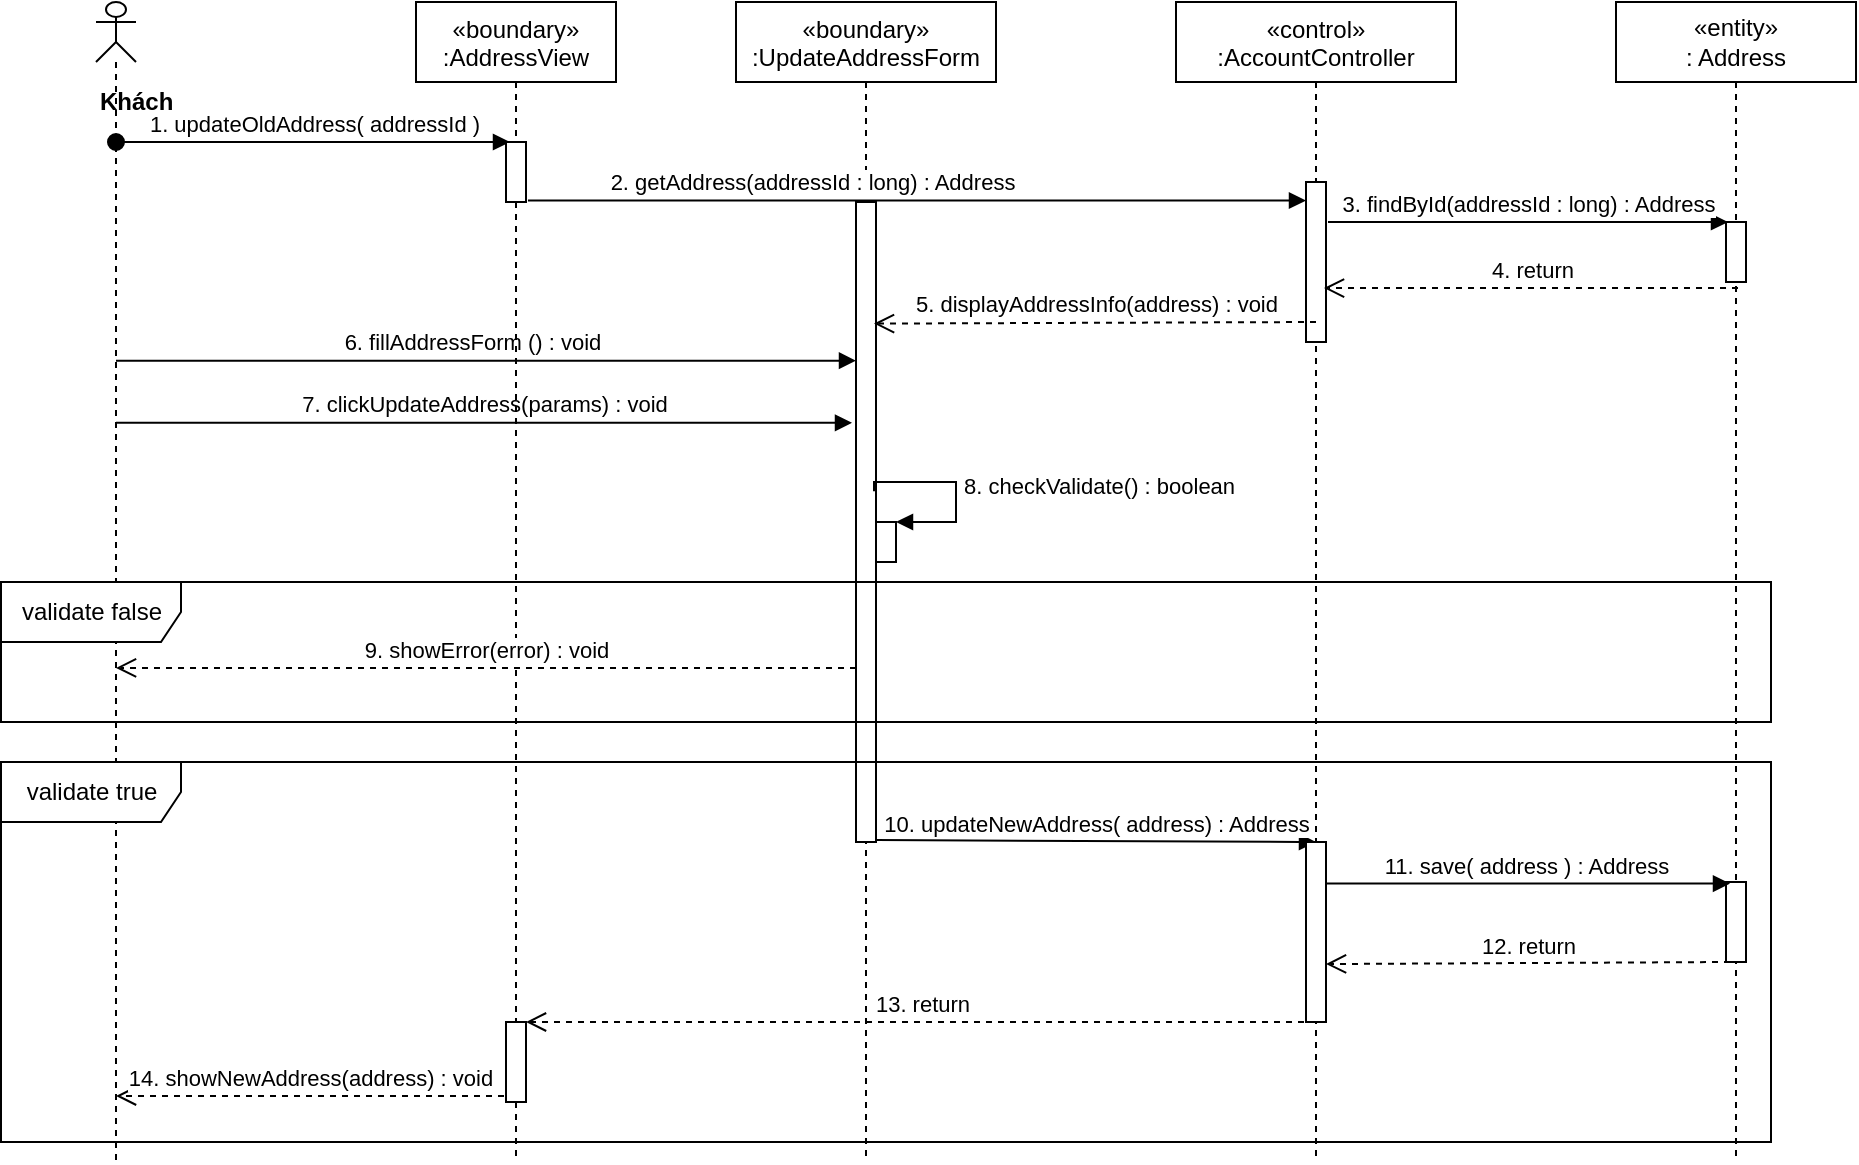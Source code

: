 <mxfile version="14.7.0" type="device"><diagram id="kgpKYQtTHZ0yAKxKKP6v" name="Page-1"><mxGraphModel dx="1958" dy="425" grid="1" gridSize="10" guides="1" tooltips="1" connect="1" arrows="1" fold="1" page="1" pageScale="1" pageWidth="850" pageHeight="1100" math="0" shadow="0"><root><mxCell id="0"/><mxCell id="1" parent="0"/><mxCell id="0-JiXTUDrd28F5XbbV1z-33" value="«boundary»&#10;:UpdateAddressForm" style="shape=umlLifeline;perimeter=lifelinePerimeter;container=1;collapsible=0;recursiveResize=0;rounded=0;shadow=0;strokeWidth=1;" vertex="1" parent="1"><mxGeometry x="330" y="60" width="130" height="580" as="geometry"/></mxCell><mxCell id="0-JiXTUDrd28F5XbbV1z-34" value="" style="html=1;points=[];perimeter=orthogonalPerimeter;" vertex="1" parent="0-JiXTUDrd28F5XbbV1z-33"><mxGeometry x="60" y="100" width="10" height="320" as="geometry"/></mxCell><mxCell id="0-JiXTUDrd28F5XbbV1z-35" value="«control»&#10;:AccountController" style="shape=umlLifeline;perimeter=lifelinePerimeter;container=1;collapsible=0;recursiveResize=0;rounded=0;shadow=0;strokeWidth=1;size=40;" vertex="1" parent="1"><mxGeometry x="550" y="60" width="140" height="580" as="geometry"/></mxCell><mxCell id="0-JiXTUDrd28F5XbbV1z-36" value="&lt;div&gt;&lt;b&gt;Khách&lt;/b&gt;&lt;/div&gt;" style="shape=umlLifeline;participant=umlActor;perimeter=lifelinePerimeter;whiteSpace=wrap;html=1;container=1;collapsible=0;recursiveResize=0;verticalAlign=top;spacingTop=36;outlineConnect=0;align=left;size=30;" vertex="1" parent="1"><mxGeometry x="10" y="60" width="20" height="580" as="geometry"/></mxCell><mxCell id="0-JiXTUDrd28F5XbbV1z-37" value="1. updateOldAddress( addressId )" style="html=1;verticalAlign=bottom;startArrow=oval;startFill=1;endArrow=block;startSize=8;entryX=0.2;entryY=0;entryDx=0;entryDy=0;entryPerimeter=0;" edge="1" parent="1" source="0-JiXTUDrd28F5XbbV1z-36" target="0-JiXTUDrd28F5XbbV1z-46"><mxGeometry width="60" relative="1" as="geometry"><mxPoint x="390" y="220" as="sourcePoint"/><mxPoint x="450" y="220" as="targetPoint"/></mxGeometry></mxCell><mxCell id="0-JiXTUDrd28F5XbbV1z-38" value="6. fillAddressForm () : void" style="html=1;verticalAlign=bottom;endArrow=block;entryX=0;entryY=0.248;entryDx=0;entryDy=0;entryPerimeter=0;" edge="1" parent="1" source="0-JiXTUDrd28F5XbbV1z-36" target="0-JiXTUDrd28F5XbbV1z-34"><mxGeometry x="-0.037" width="80" relative="1" as="geometry"><mxPoint x="380" y="220" as="sourcePoint"/><mxPoint x="310" y="211" as="targetPoint"/><mxPoint as="offset"/></mxGeometry></mxCell><mxCell id="0-JiXTUDrd28F5XbbV1z-39" value="7. clickUpdateAddress(params) : void" style="html=1;verticalAlign=bottom;endArrow=block;entryX=-0.2;entryY=0.345;entryDx=0;entryDy=0;entryPerimeter=0;" edge="1" parent="1" source="0-JiXTUDrd28F5XbbV1z-36" target="0-JiXTUDrd28F5XbbV1z-34"><mxGeometry width="80" relative="1" as="geometry"><mxPoint x="380" y="320" as="sourcePoint"/><mxPoint x="320" y="243" as="targetPoint"/></mxGeometry></mxCell><mxCell id="0-JiXTUDrd28F5XbbV1z-40" value="10. updateNewAddress( address) : Address" style="html=1;verticalAlign=bottom;endArrow=block;entryX=0.5;entryY=0;entryDx=0;entryDy=0;entryPerimeter=0;startArrow=none;exitX=1;exitY=0.997;exitDx=0;exitDy=0;exitPerimeter=0;" edge="1" parent="1" source="0-JiXTUDrd28F5XbbV1z-34" target="0-JiXTUDrd28F5XbbV1z-54"><mxGeometry width="80" relative="1" as="geometry"><mxPoint x="470" y="480" as="sourcePoint"/><mxPoint x="460" y="320" as="targetPoint"/></mxGeometry></mxCell><mxCell id="0-JiXTUDrd28F5XbbV1z-41" value="&lt;span&gt;«entity»&lt;br&gt;&lt;/span&gt;: Address" style="shape=umlLifeline;perimeter=lifelinePerimeter;whiteSpace=wrap;html=1;container=1;collapsible=0;recursiveResize=0;outlineConnect=0;" vertex="1" parent="1"><mxGeometry x="770" y="60" width="120" height="580" as="geometry"/></mxCell><mxCell id="0-JiXTUDrd28F5XbbV1z-42" value="" style="points=[];perimeter=orthogonalPerimeter;rounded=0;shadow=0;strokeWidth=1;" vertex="1" parent="0-JiXTUDrd28F5XbbV1z-41"><mxGeometry x="55" y="440" width="10" height="40" as="geometry"/></mxCell><mxCell id="0-JiXTUDrd28F5XbbV1z-43" value="11. save( address ) : Address" style="html=1;verticalAlign=bottom;endArrow=block;exitX=0.9;exitY=0.231;exitDx=0;exitDy=0;exitPerimeter=0;entryX=0.2;entryY=0.02;entryDx=0;entryDy=0;entryPerimeter=0;" edge="1" parent="1" source="0-JiXTUDrd28F5XbbV1z-54" target="0-JiXTUDrd28F5XbbV1z-42"><mxGeometry width="80" relative="1" as="geometry"><mxPoint x="590" y="400" as="sourcePoint"/><mxPoint x="750" y="500" as="targetPoint"/></mxGeometry></mxCell><mxCell id="0-JiXTUDrd28F5XbbV1z-44" value="12. return" style="html=1;verticalAlign=bottom;endArrow=open;dashed=1;endSize=8;entryX=1;entryY=0.678;entryDx=0;entryDy=0;entryPerimeter=0;exitX=0.2;exitY=1;exitDx=0;exitDy=0;exitPerimeter=0;" edge="1" parent="1" target="0-JiXTUDrd28F5XbbV1z-54" source="0-JiXTUDrd28F5XbbV1z-42"><mxGeometry relative="1" as="geometry"><mxPoint x="810" y="541" as="sourcePoint"/><mxPoint x="640" y="540" as="targetPoint"/></mxGeometry></mxCell><mxCell id="0-JiXTUDrd28F5XbbV1z-45" value="«boundary»&#10;:AddressView" style="shape=umlLifeline;perimeter=lifelinePerimeter;container=1;collapsible=0;recursiveResize=0;rounded=0;shadow=0;strokeWidth=1;" vertex="1" parent="1"><mxGeometry x="170" y="60" width="100" height="580" as="geometry"/></mxCell><mxCell id="0-JiXTUDrd28F5XbbV1z-46" value="" style="points=[];perimeter=orthogonalPerimeter;rounded=0;shadow=0;strokeWidth=1;" vertex="1" parent="0-JiXTUDrd28F5XbbV1z-45"><mxGeometry x="45" y="70" width="10" height="30" as="geometry"/></mxCell><mxCell id="0-JiXTUDrd28F5XbbV1z-47" value=".&amp;nbsp;" style="html=1;verticalAlign=bottom;endArrow=block;exitX=1.1;exitY=0.975;exitDx=0;exitDy=0;exitPerimeter=0;" edge="1" parent="1" source="0-JiXTUDrd28F5XbbV1z-46" target="0-JiXTUDrd28F5XbbV1z-58"><mxGeometry width="80" relative="1" as="geometry"><mxPoint x="220" y="180" as="sourcePoint"/><mxPoint x="530" y="180" as="targetPoint"/></mxGeometry></mxCell><mxCell id="0-JiXTUDrd28F5XbbV1z-48" value="2. getAddress(addressId : long) : Address" style="edgeLabel;html=1;align=center;verticalAlign=middle;resizable=0;points=[];" vertex="1" connectable="0" parent="0-JiXTUDrd28F5XbbV1z-47"><mxGeometry x="-0.344" y="-2" relative="1" as="geometry"><mxPoint x="14" y="-12" as="offset"/></mxGeometry></mxCell><mxCell id="0-JiXTUDrd28F5XbbV1z-49" value="" style="html=1;points=[];perimeter=orthogonalPerimeter;" vertex="1" parent="1"><mxGeometry x="400" y="320" width="10" height="20" as="geometry"/></mxCell><mxCell id="0-JiXTUDrd28F5XbbV1z-50" value="8. checkValidate() : boolean" style="edgeStyle=orthogonalEdgeStyle;html=1;align=left;spacingLeft=2;endArrow=block;rounded=0;entryX=1;entryY=0;exitX=0.9;exitY=0.452;exitDx=0;exitDy=0;exitPerimeter=0;" edge="1" parent="1" source="0-JiXTUDrd28F5XbbV1z-34" target="0-JiXTUDrd28F5XbbV1z-49"><mxGeometry relative="1" as="geometry"><mxPoint x="405" y="300" as="sourcePoint"/><Array as="points"><mxPoint x="440" y="300"/><mxPoint x="440" y="320"/></Array></mxGeometry></mxCell><mxCell id="0-JiXTUDrd28F5XbbV1z-51" value="9. showError(error) : void" style="html=1;verticalAlign=bottom;endArrow=open;dashed=1;endSize=8;exitX=0;exitY=0.728;exitDx=0;exitDy=0;exitPerimeter=0;" edge="1" parent="1" target="0-JiXTUDrd28F5XbbV1z-36" source="0-JiXTUDrd28F5XbbV1z-34"><mxGeometry relative="1" as="geometry"><mxPoint x="337" y="390" as="sourcePoint"/><mxPoint x="380" y="330" as="targetPoint"/></mxGeometry></mxCell><mxCell id="0-JiXTUDrd28F5XbbV1z-53" value="13. return" style="html=1;verticalAlign=bottom;endArrow=open;dashed=1;endSize=8;entryX=1;entryY=0;entryDx=0;entryDy=0;entryPerimeter=0;startArrow=none;exitX=0.5;exitY=1;exitDx=0;exitDy=0;exitPerimeter=0;" edge="1" parent="1" source="0-JiXTUDrd28F5XbbV1z-54" target="0-JiXTUDrd28F5XbbV1z-55"><mxGeometry relative="1" as="geometry"><mxPoint x="280" y="540" as="sourcePoint"/><mxPoint x="380" y="430" as="targetPoint"/></mxGeometry></mxCell><mxCell id="0-JiXTUDrd28F5XbbV1z-54" value="" style="points=[];perimeter=orthogonalPerimeter;rounded=0;shadow=0;strokeWidth=1;" vertex="1" parent="1"><mxGeometry x="615" y="480" width="10" height="90" as="geometry"/></mxCell><mxCell id="0-JiXTUDrd28F5XbbV1z-55" value="" style="html=1;points=[];perimeter=orthogonalPerimeter;" vertex="1" parent="1"><mxGeometry x="215" y="570" width="10" height="40" as="geometry"/></mxCell><mxCell id="0-JiXTUDrd28F5XbbV1z-56" value="14. showNewAddress(address) : void" style="html=1;verticalAlign=bottom;endArrow=open;dashed=1;endSize=8;exitX=-0.1;exitY=0.925;exitDx=0;exitDy=0;exitPerimeter=0;" edge="1" parent="1" source="0-JiXTUDrd28F5XbbV1z-55" target="0-JiXTUDrd28F5XbbV1z-36"><mxGeometry relative="1" as="geometry"><mxPoint x="460" y="530" as="sourcePoint"/><mxPoint x="380" y="530" as="targetPoint"/></mxGeometry></mxCell><mxCell id="0-JiXTUDrd28F5XbbV1z-58" value="" style="html=1;points=[];perimeter=orthogonalPerimeter;" vertex="1" parent="1"><mxGeometry x="615" y="150" width="10" height="80" as="geometry"/></mxCell><mxCell id="0-JiXTUDrd28F5XbbV1z-59" value="3. findById(addressId : long) : Address" style="html=1;verticalAlign=bottom;endArrow=block;exitX=1.1;exitY=0.25;exitDx=0;exitDy=0;exitPerimeter=0;entryX=0.1;entryY=0;entryDx=0;entryDy=0;entryPerimeter=0;" edge="1" parent="1" source="0-JiXTUDrd28F5XbbV1z-58" target="0-JiXTUDrd28F5XbbV1z-60"><mxGeometry width="80" relative="1" as="geometry"><mxPoint x="640" y="220" as="sourcePoint"/><mxPoint x="460" y="220" as="targetPoint"/></mxGeometry></mxCell><mxCell id="0-JiXTUDrd28F5XbbV1z-60" value="" style="html=1;points=[];perimeter=orthogonalPerimeter;" vertex="1" parent="1"><mxGeometry x="825" y="170" width="10" height="30" as="geometry"/></mxCell><mxCell id="0-JiXTUDrd28F5XbbV1z-61" value="4. return" style="html=1;verticalAlign=bottom;endArrow=open;dashed=1;endSize=8;exitX=0.6;exitY=1.1;exitDx=0;exitDy=0;exitPerimeter=0;entryX=0.9;entryY=0.663;entryDx=0;entryDy=0;entryPerimeter=0;" edge="1" parent="1" source="0-JiXTUDrd28F5XbbV1z-60" target="0-JiXTUDrd28F5XbbV1z-58"><mxGeometry relative="1" as="geometry"><mxPoint x="460" y="220" as="sourcePoint"/><mxPoint x="630" y="220" as="targetPoint"/></mxGeometry></mxCell><mxCell id="0-JiXTUDrd28F5XbbV1z-62" value="5. displayAddressInfo(address) : void" style="html=1;verticalAlign=bottom;endArrow=open;dashed=1;endSize=8;exitX=0.5;exitY=0.875;exitDx=0;exitDy=0;exitPerimeter=0;entryX=0.9;entryY=0.19;entryDx=0;entryDy=0;entryPerimeter=0;" edge="1" parent="1" source="0-JiXTUDrd28F5XbbV1z-58" target="0-JiXTUDrd28F5XbbV1z-34"><mxGeometry relative="1" as="geometry"><mxPoint x="460" y="220" as="sourcePoint"/><mxPoint x="410" y="220" as="targetPoint"/></mxGeometry></mxCell><mxCell id="0-JiXTUDrd28F5XbbV1z-52" value="validate false" style="shape=umlFrame;whiteSpace=wrap;html=1;width=90;height=30;" vertex="1" parent="1"><mxGeometry x="-37.5" y="350" width="885" height="70" as="geometry"/></mxCell><mxCell id="0-JiXTUDrd28F5XbbV1z-66" value="validate true" style="shape=umlFrame;whiteSpace=wrap;html=1;width=90;height=30;" vertex="1" parent="1"><mxGeometry x="-37.5" y="440" width="885" height="190" as="geometry"/></mxCell></root></mxGraphModel></diagram></mxfile>